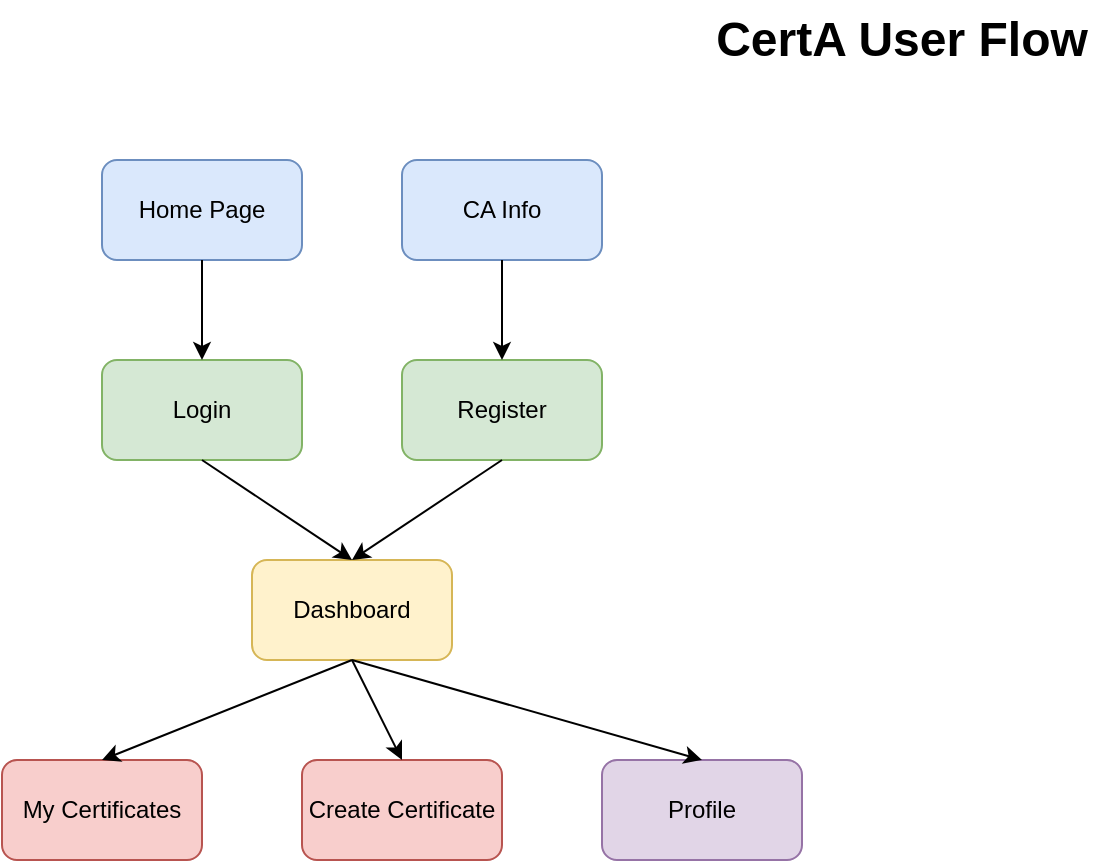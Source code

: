 <mxfile version="24.7.17" type="device">
  <diagram name="User Flow Simple" id="user-flow-simple">
    <mxGraphModel dx="1422" dy="794" grid="1" gridSize="10" guides="1" tooltips="1" connect="1" arrows="1" fold="1" page="1" pageScale="1" pageWidth="1169" pageHeight="827" math="0" shadow="0">
      <root>
        <mxCell id="0" />
        <mxCell id="1" parent="0" />
        
        <!-- Title -->
        <mxCell id="title" value="CertA User Flow" style="text;html=1;strokeColor=none;fillColor=none;align=center;verticalAlign=middle;whiteSpace=wrap;rounded=0;fontSize=24;fontStyle=1;" vertex="1" parent="1">
          <mxGeometry x="400" y="20" width="200" height="40" as="geometry" />
        </mxCell>
        
        <!-- Entry Points -->
        <mxCell id="home" value="Home Page" style="rounded=1;whiteSpace=wrap;html=1;fillColor=#dae8fc;strokeColor=#6c8ebf;" vertex="1" parent="1">
          <mxGeometry x="100" y="100" width="100" height="50" as="geometry" />
        </mxCell>
        
        <mxCell id="ca-info" value="CA Info" style="rounded=1;whiteSpace=wrap;html=1;fillColor=#dae8fc;strokeColor=#6c8ebf;" vertex="1" parent="1">
          <mxGeometry x="250" y="100" width="100" height="50" as="geometry" />
        </mxCell>
        
        <!-- Authentication -->
        <mxCell id="login" value="Login" style="rounded=1;whiteSpace=wrap;html=1;fillColor=#d5e8d4;strokeColor=#82b366;" vertex="1" parent="1">
          <mxGeometry x="100" y="200" width="100" height="50" as="geometry" />
        </mxCell>
        
        <mxCell id="register" value="Register" style="rounded=1;whiteSpace=wrap;html=1;fillColor=#d5e8d4;strokeColor=#82b366;" vertex="1" parent="1">
          <mxGeometry x="250" y="200" width="100" height="50" as="geometry" />
        </mxCell>
        
        <!-- Dashboard -->
        <mxCell id="dashboard" value="Dashboard" style="rounded=1;whiteSpace=wrap;html=1;fillColor=#fff2cc;strokeColor=#d6b656;" vertex="1" parent="1">
          <mxGeometry x="175" y="300" width="100" height="50" as="geometry" />
        </mxCell>
        
        <!-- Certificate Management -->
        <mxCell id="cert-list" value="My Certificates" style="rounded=1;whiteSpace=wrap;html=1;fillColor=#f8cecc;strokeColor=#b85450;" vertex="1" parent="1">
          <mxGeometry x="50" y="400" width="100" height="50" as="geometry" />
        </mxCell>
        
        <mxCell id="create-cert" value="Create Certificate" style="rounded=1;whiteSpace=wrap;html=1;fillColor=#f8cecc;strokeColor=#b85450;" vertex="1" parent="1">
          <mxGeometry x="200" y="400" width="100" height="50" as="geometry" />
        </mxCell>
        
        <mxCell id="profile" value="Profile" style="rounded=1;whiteSpace=wrap;html=1;fillColor=#e1d5e7;strokeColor=#9673a6;" vertex="1" parent="1">
          <mxGeometry x="350" y="400" width="100" height="50" as="geometry" />
        </mxCell>
        
        <!-- Connections -->
        <mxCell id="conn1" value="" style="endArrow=classic;html=1;rounded=0;exitX=0.5;exitY=1;exitDx=0;exitDy=0;entryX=0.5;entryY=0;entryDx=0;entryDy=0;" edge="1" parent="1" source="home" target="login">
          <mxGeometry width="50" height="50" relative="1" as="geometry">
            <mxPoint x="150" y="160" as="sourcePoint" />
            <mxPoint x="150" y="190" as="targetPoint" />
          </mxGeometry>
        </mxCell>
        
        <mxCell id="conn2" value="" style="endArrow=classic;html=1;rounded=0;exitX=0.5;exitY=1;exitDx=0;exitDy=0;entryX=0.5;entryY=0;entryDx=0;entryDy=0;" edge="1" parent="1" source="ca-info" target="register">
          <mxGeometry width="50" height="50" relative="1" as="geometry">
            <mxPoint x="300" y="160" as="sourcePoint" />
            <mxPoint x="300" y="190" as="targetPoint" />
          </mxGeometry>
        </mxCell>
        
        <mxCell id="conn3" value="" style="endArrow=classic;html=1;rounded=0;exitX=0.5;exitY=1;exitDx=0;exitDy=0;entryX=0.5;entryY=0;entryDx=0;entryDy=0;" edge="1" parent="1" source="login" target="dashboard">
          <mxGeometry width="50" height="50" relative="1" as="geometry">
            <mxPoint x="150" y="260" as="sourcePoint" />
            <mxPoint x="225" y="290" as="targetPoint" />
          </mxGeometry>
        </mxCell>
        
        <mxCell id="conn4" value="" style="endArrow=classic;html=1;rounded=0;exitX=0.5;exitY=1;exitDx=0;exitDy=0;entryX=0.5;entryY=0;entryDx=0;entryDy=0;" edge="1" parent="1" source="register" target="dashboard">
          <mxGeometry width="50" height="50" relative="1" as="geometry">
            <mxPoint x="300" y="260" as="sourcePoint" />
            <mxPoint x="225" y="290" as="targetPoint" />
          </mxGeometry>
        </mxCell>
        
        <mxCell id="conn5" value="" style="endArrow=classic;html=1;rounded=0;exitX=0.5;exitY=1;exitDx=0;exitDy=0;entryX=0.5;entryY=0;entryDx=0;entryDy=0;" edge="1" parent="1" source="dashboard" target="cert-list">
          <mxGeometry width="50" height="50" relative="1" as="geometry">
            <mxPoint x="225" y="360" as="sourcePoint" />
            <mxPoint x="100" y="390" as="targetPoint" />
          </mxGeometry>
        </mxCell>
        
        <mxCell id="conn6" value="" style="endArrow=classic;html=1;rounded=0;exitX=0.5;exitY=1;exitDx=0;exitDy=0;entryX=0.5;entryY=0;entryDx=0;entryDy=0;" edge="1" parent="1" source="dashboard" target="create-cert">
          <mxGeometry width="50" height="50" relative="1" as="geometry">
            <mxPoint x="225" y="360" as="sourcePoint" />
            <mxPoint x="250" y="390" as="targetPoint" />
          </mxGeometry>
        </mxCell>
        
        <mxCell id="conn7" value="" style="endArrow=classic;html=1;rounded=0;exitX=0.5;exitY=1;exitDx=0;exitDy=0;entryX=0.5;entryY=0;entryDx=0;entryDy=0;" edge="1" parent="1" source="dashboard" target="profile">
          <mxGeometry width="50" height="50" relative="1" as="geometry">
            <mxPoint x="225" y="360" as="sourcePoint" />
            <mxPoint x="400" y="390" as="targetPoint" />
          </mxGeometry>
        </mxCell>
        
      </root>
    </mxGraphModel>
  </diagram>
</mxfile>
